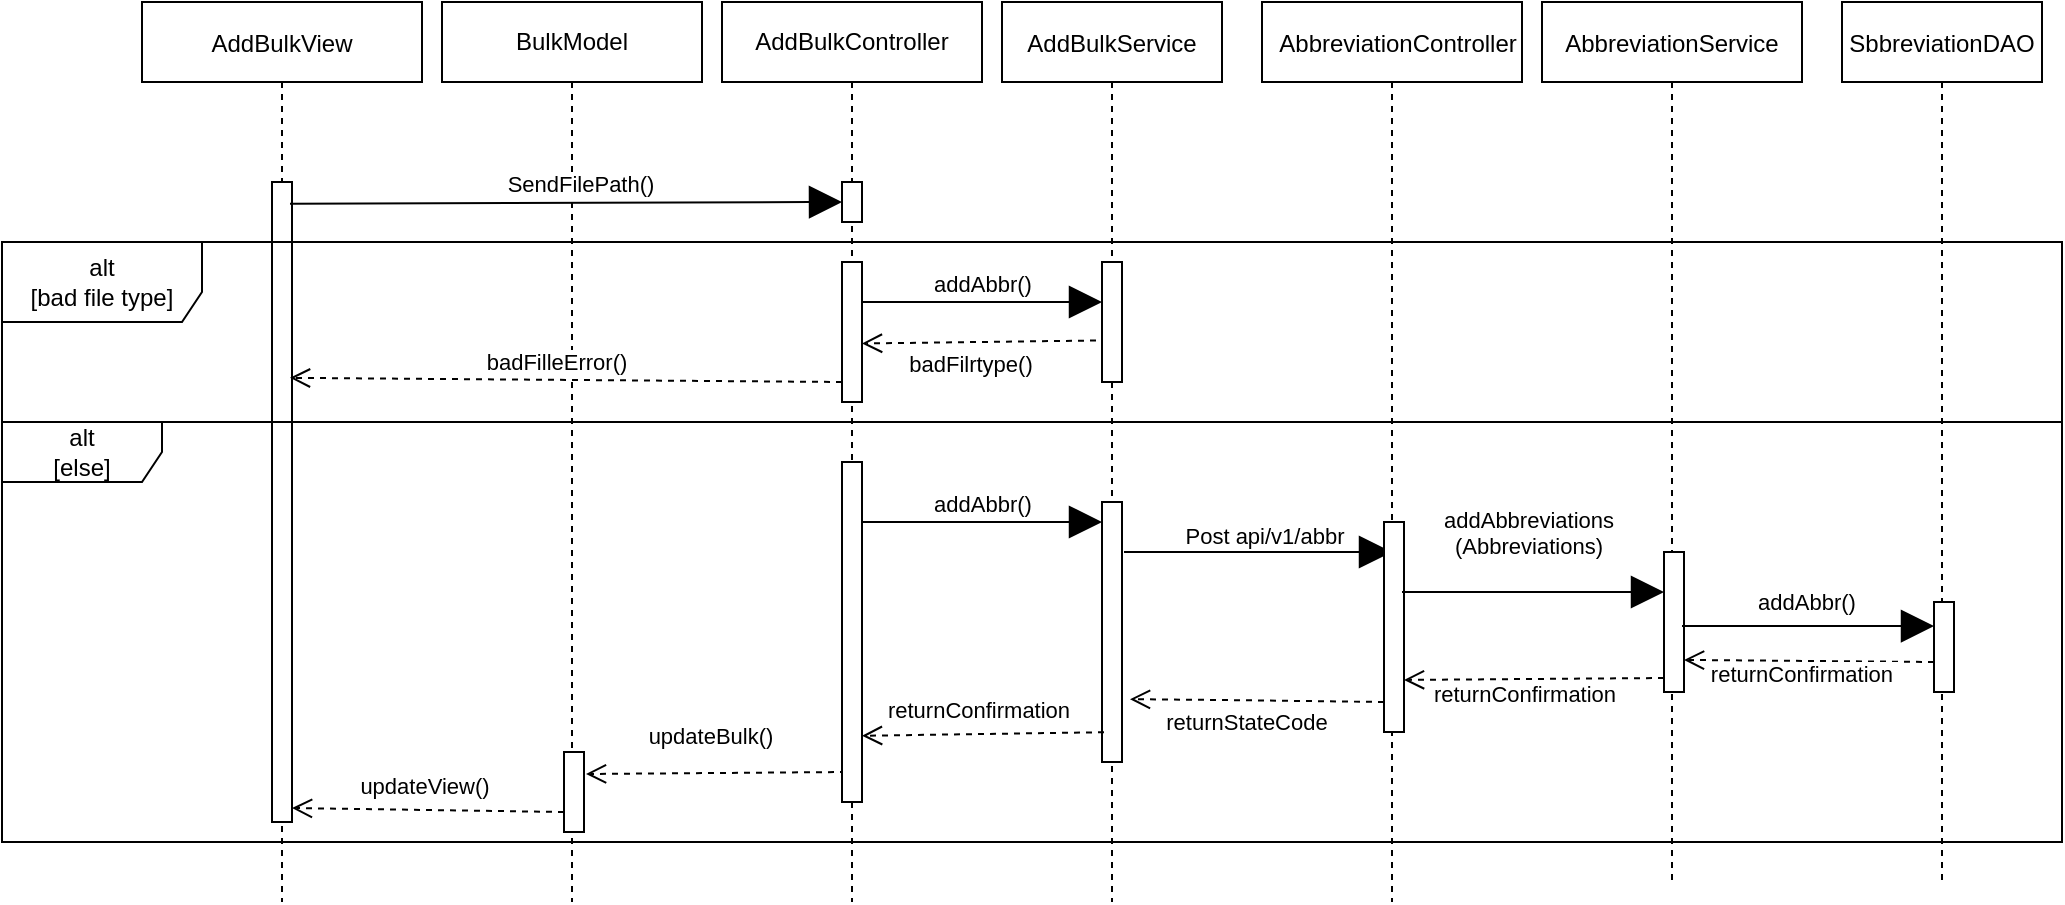 <mxfile version="15.5.0" type="github" pages="2">
  <diagram id="kgpKYQtTHZ0yAKxKKP6v" name="AD-02">
    <mxGraphModel dx="2516" dy="737" grid="1" gridSize="10" guides="1" tooltips="1" connect="1" arrows="1" fold="1" page="1" pageScale="1" pageWidth="850" pageHeight="1100" math="0" shadow="0">
      <root>
        <mxCell id="0" />
        <mxCell id="1" parent="0" />
        <mxCell id="3nuBFxr9cyL0pnOWT2aG-5" value="SbbreviationDAO" style="shape=umlLifeline;perimeter=lifelinePerimeter;container=1;collapsible=0;recursiveResize=0;rounded=0;shadow=0;strokeWidth=1;" parent="1" vertex="1">
          <mxGeometry x="870" y="80" width="100" height="440" as="geometry" />
        </mxCell>
        <mxCell id="w2Obd87ra9vNsC8N0wHf-12" value="" style="points=[];perimeter=orthogonalPerimeter;rounded=0;shadow=0;strokeWidth=1;" parent="3nuBFxr9cyL0pnOWT2aG-5" vertex="1">
          <mxGeometry x="46" y="300" width="10" height="45" as="geometry" />
        </mxCell>
        <mxCell id="w2Obd87ra9vNsC8N0wHf-26" value="returnConfirmation&amp;nbsp;" style="html=1;verticalAlign=bottom;endArrow=open;dashed=1;endSize=8;sourcePerimeterSpacing=8;targetPerimeterSpacing=8;entryX=1;entryY=0.771;entryDx=0;entryDy=0;entryPerimeter=0;exitX=0;exitY=0.9;exitDx=0;exitDy=0;exitPerimeter=0;" parent="3nuBFxr9cyL0pnOWT2aG-5" target="w2Obd87ra9vNsC8N0wHf-10" edge="1">
          <mxGeometry x="0.038" y="16" relative="1" as="geometry">
            <mxPoint x="46" y="330" as="sourcePoint" />
            <mxPoint x="-84" y="330.96" as="targetPoint" />
            <mxPoint as="offset" />
            <Array as="points" />
          </mxGeometry>
        </mxCell>
        <mxCell id="5leZiWNRobGrt0u4S8GF-1" value="AddBulkView" style="shape=umlLifeline;perimeter=lifelinePerimeter;container=1;collapsible=0;recursiveResize=0;rounded=0;shadow=0;strokeWidth=1;" parent="1" vertex="1">
          <mxGeometry x="20" y="80" width="140" height="450" as="geometry" />
        </mxCell>
        <mxCell id="5leZiWNRobGrt0u4S8GF-2" value="" style="points=[];perimeter=orthogonalPerimeter;rounded=0;shadow=0;strokeWidth=1;" parent="5leZiWNRobGrt0u4S8GF-1" vertex="1">
          <mxGeometry x="65" y="90" width="10" height="320" as="geometry" />
        </mxCell>
        <mxCell id="5leZiWNRobGrt0u4S8GF-13" value="&lt;span&gt;AddBulk&lt;/span&gt;Controller" style="shape=umlLifeline;perimeter=lifelinePerimeter;whiteSpace=wrap;html=1;container=1;collapsible=0;recursiveResize=0;outlineConnect=0;hachureGap=4;pointerEvents=0;" parent="1" vertex="1">
          <mxGeometry x="310" y="80" width="130" height="450" as="geometry" />
        </mxCell>
        <mxCell id="5leZiWNRobGrt0u4S8GF-17" value="" style="points=[];perimeter=orthogonalPerimeter;rounded=0;shadow=0;strokeWidth=1;" parent="5leZiWNRobGrt0u4S8GF-13" vertex="1">
          <mxGeometry x="60" y="130" width="10" height="70" as="geometry" />
        </mxCell>
        <mxCell id="w2Obd87ra9vNsC8N0wHf-21" value="updateBulk()" style="html=1;verticalAlign=bottom;endArrow=open;dashed=1;endSize=8;sourcePerimeterSpacing=8;targetPerimeterSpacing=8;entryX=1.1;entryY=0.275;entryDx=0;entryDy=0;entryPerimeter=0;" parent="5leZiWNRobGrt0u4S8GF-13" edge="1" target="w2Obd87ra9vNsC8N0wHf-3">
          <mxGeometry x="0.048" y="-10" relative="1" as="geometry">
            <mxPoint x="62" y="385" as="sourcePoint" />
            <mxPoint x="-64" y="385" as="targetPoint" />
            <mxPoint as="offset" />
            <Array as="points" />
          </mxGeometry>
        </mxCell>
        <mxCell id="Wd1B7DmIcScjpme-7x-U-11" value="" style="points=[];perimeter=orthogonalPerimeter;rounded=0;shadow=0;strokeWidth=1;" vertex="1" parent="5leZiWNRobGrt0u4S8GF-13">
          <mxGeometry x="60" y="90" width="10" height="20" as="geometry" />
        </mxCell>
        <mxCell id="sg-FqTh2ngklWykvnfW5-1" value="AddBulkService" style="shape=umlLifeline;perimeter=lifelinePerimeter;container=1;collapsible=0;recursiveResize=0;rounded=0;shadow=0;strokeWidth=1;" parent="1" vertex="1">
          <mxGeometry x="450" y="80" width="110" height="450" as="geometry" />
        </mxCell>
        <mxCell id="Wd1B7DmIcScjpme-7x-U-6" value="alt&lt;br&gt;[else]" style="shape=umlFrame;whiteSpace=wrap;html=1;width=80;height=30;" vertex="1" parent="sg-FqTh2ngklWykvnfW5-1">
          <mxGeometry x="-500" y="210" width="1030" height="210" as="geometry" />
        </mxCell>
        <mxCell id="sg-FqTh2ngklWykvnfW5-2" value="" style="points=[];perimeter=orthogonalPerimeter;rounded=0;shadow=0;strokeWidth=1;" parent="sg-FqTh2ngklWykvnfW5-1" vertex="1">
          <mxGeometry x="50" y="250" width="10" height="130" as="geometry" />
        </mxCell>
        <mxCell id="sg-FqTh2ngklWykvnfW5-3" value="addAbbr()" style="html=1;verticalAlign=bottom;endArrow=block;startSize=14;endSize=14;sourcePerimeterSpacing=8;targetPerimeterSpacing=8;" parent="sg-FqTh2ngklWykvnfW5-1" edge="1">
          <mxGeometry width="80" relative="1" as="geometry">
            <mxPoint x="-70" y="150" as="sourcePoint" />
            <mxPoint x="50" y="150" as="targetPoint" />
            <mxPoint as="offset" />
          </mxGeometry>
        </mxCell>
        <mxCell id="Wd1B7DmIcScjpme-7x-U-7" value="" style="points=[];perimeter=orthogonalPerimeter;rounded=0;shadow=0;strokeWidth=1;" vertex="1" parent="sg-FqTh2ngklWykvnfW5-1">
          <mxGeometry x="50" y="130" width="10" height="60" as="geometry" />
        </mxCell>
        <mxCell id="Wd1B7DmIcScjpme-7x-U-9" value="" style="points=[];perimeter=orthogonalPerimeter;rounded=0;shadow=0;strokeWidth=1;" vertex="1" parent="sg-FqTh2ngklWykvnfW5-1">
          <mxGeometry x="-80" y="230" width="10" height="170" as="geometry" />
        </mxCell>
        <mxCell id="Wd1B7DmIcScjpme-7x-U-10" value="addAbbr()" style="html=1;verticalAlign=bottom;endArrow=block;startSize=14;endSize=14;sourcePerimeterSpacing=8;targetPerimeterSpacing=8;" edge="1" parent="sg-FqTh2ngklWykvnfW5-1">
          <mxGeometry width="80" relative="1" as="geometry">
            <mxPoint x="-70" y="260" as="sourcePoint" />
            <mxPoint x="50" y="260" as="targetPoint" />
            <mxPoint as="offset" />
          </mxGeometry>
        </mxCell>
        <mxCell id="5leZiWNRobGrt0u4S8GF-33" value="Post api/v1/abbr" style="html=1;verticalAlign=bottom;endArrow=block;startSize=14;endSize=14;sourcePerimeterSpacing=8;targetPerimeterSpacing=8;" parent="1" edge="1">
          <mxGeometry x="0.038" y="-1" width="80" relative="1" as="geometry">
            <mxPoint x="511" y="355" as="sourcePoint" />
            <mxPoint x="645" y="355" as="targetPoint" />
            <mxPoint as="offset" />
          </mxGeometry>
        </mxCell>
        <mxCell id="w2Obd87ra9vNsC8N0wHf-1" value="&lt;span&gt;BulkModel&lt;/span&gt;" style="shape=umlLifeline;perimeter=lifelinePerimeter;whiteSpace=wrap;html=1;container=1;collapsible=0;recursiveResize=0;outlineConnect=0;hachureGap=4;pointerEvents=0;" parent="1" vertex="1">
          <mxGeometry x="170" y="80" width="130" height="450" as="geometry" />
        </mxCell>
        <mxCell id="w2Obd87ra9vNsC8N0wHf-3" value="" style="points=[];perimeter=orthogonalPerimeter;rounded=0;shadow=0;strokeWidth=1;" parent="w2Obd87ra9vNsC8N0wHf-1" vertex="1">
          <mxGeometry x="61" y="375" width="10" height="40" as="geometry" />
        </mxCell>
        <mxCell id="w2Obd87ra9vNsC8N0wHf-4" value="  AbbreviationController" style="shape=umlLifeline;perimeter=lifelinePerimeter;container=1;collapsible=0;recursiveResize=0;rounded=0;shadow=0;strokeWidth=1;" parent="1" vertex="1">
          <mxGeometry x="580" y="80" width="130" height="450" as="geometry" />
        </mxCell>
        <mxCell id="w2Obd87ra9vNsC8N0wHf-8" value="" style="points=[];perimeter=orthogonalPerimeter;rounded=0;shadow=0;strokeWidth=1;" parent="w2Obd87ra9vNsC8N0wHf-4" vertex="1">
          <mxGeometry x="61" y="260" width="10" height="105" as="geometry" />
        </mxCell>
        <mxCell id="w2Obd87ra9vNsC8N0wHf-6" value="AbbreviationService" style="shape=umlLifeline;perimeter=lifelinePerimeter;container=1;collapsible=0;recursiveResize=0;rounded=0;shadow=0;strokeWidth=1;" parent="1" vertex="1">
          <mxGeometry x="720" y="80" width="130" height="440" as="geometry" />
        </mxCell>
        <mxCell id="w2Obd87ra9vNsC8N0wHf-9" value="addAbbreviations&lt;br&gt;(Abbreviations)" style="html=1;verticalAlign=bottom;endArrow=block;startSize=14;endSize=14;sourcePerimeterSpacing=8;targetPerimeterSpacing=8;exitX=1.1;exitY=0.383;exitDx=0;exitDy=0;exitPerimeter=0;" parent="w2Obd87ra9vNsC8N0wHf-6" edge="1">
          <mxGeometry x="-0.045" y="14" width="80" relative="1" as="geometry">
            <mxPoint x="-70" y="295" as="sourcePoint" />
            <mxPoint x="61" y="295" as="targetPoint" />
            <mxPoint as="offset" />
          </mxGeometry>
        </mxCell>
        <mxCell id="w2Obd87ra9vNsC8N0wHf-10" value="" style="points=[];perimeter=orthogonalPerimeter;rounded=0;shadow=0;strokeWidth=1;" parent="w2Obd87ra9vNsC8N0wHf-6" vertex="1">
          <mxGeometry x="61" y="275" width="10" height="70" as="geometry" />
        </mxCell>
        <mxCell id="w2Obd87ra9vNsC8N0wHf-15" value="" style="html=1;verticalAlign=bottom;endArrow=block;startSize=14;endSize=14;sourcePerimeterSpacing=8;targetPerimeterSpacing=8;exitX=0.9;exitY=0.529;exitDx=0;exitDy=0;exitPerimeter=0;entryX=0;entryY=0.267;entryDx=0;entryDy=0;entryPerimeter=0;" parent="1" source="w2Obd87ra9vNsC8N0wHf-10" target="w2Obd87ra9vNsC8N0wHf-12" edge="1">
          <mxGeometry x="-0.045" y="14" width="80" relative="1" as="geometry">
            <mxPoint x="771" y="405" as="sourcePoint" />
            <mxPoint x="917" y="395" as="targetPoint" />
            <mxPoint as="offset" />
            <Array as="points" />
          </mxGeometry>
        </mxCell>
        <mxCell id="w2Obd87ra9vNsC8N0wHf-17" value="addAbbr()" style="edgeLabel;html=1;align=center;verticalAlign=middle;resizable=0;points=[];" parent="w2Obd87ra9vNsC8N0wHf-15" vertex="1" connectable="0">
          <mxGeometry x="-0.058" y="-1" relative="1" as="geometry">
            <mxPoint x="2" y="-13" as="offset" />
          </mxGeometry>
        </mxCell>
        <mxCell id="w2Obd87ra9vNsC8N0wHf-22" value="returnConfirmation" style="html=1;verticalAlign=bottom;endArrow=open;dashed=1;endSize=8;sourcePerimeterSpacing=8;targetPerimeterSpacing=8;entryX=1;entryY=0.752;entryDx=0;entryDy=0;entryPerimeter=0;exitX=0;exitY=0.9;exitDx=0;exitDy=0;exitPerimeter=0;" parent="1" source="w2Obd87ra9vNsC8N0wHf-10" target="w2Obd87ra9vNsC8N0wHf-8" edge="1">
          <mxGeometry x="0.079" y="16" relative="1" as="geometry">
            <mxPoint x="775" y="405" as="sourcePoint" />
            <mxPoint x="661" y="405" as="targetPoint" />
            <mxPoint as="offset" />
            <Array as="points" />
          </mxGeometry>
        </mxCell>
        <mxCell id="5leZiWNRobGrt0u4S8GF-24" value="updateView()" style="html=1;verticalAlign=bottom;endArrow=open;dashed=1;endSize=8;sourcePerimeterSpacing=8;targetPerimeterSpacing=8;entryX=0.9;entryY=0.912;entryDx=0;entryDy=0;entryPerimeter=0;exitX=0;exitY=0.75;exitDx=0;exitDy=0;exitPerimeter=0;" parent="1" edge="1" source="w2Obd87ra9vNsC8N0wHf-3">
          <mxGeometry x="0.029" y="-3" relative="1" as="geometry">
            <mxPoint x="236" y="485" as="sourcePoint" />
            <mxPoint x="95" y="483" as="targetPoint" />
            <mxPoint as="offset" />
          </mxGeometry>
        </mxCell>
        <mxCell id="w2Obd87ra9vNsC8N0wHf-23" value="returnStateCode" style="html=1;verticalAlign=bottom;endArrow=open;dashed=1;endSize=8;sourcePerimeterSpacing=8;targetPerimeterSpacing=8;entryX=1.3;entryY=0.88;entryDx=0;entryDy=0;entryPerimeter=0;" parent="1" edge="1">
          <mxGeometry x="0.075" y="20" relative="1" as="geometry">
            <mxPoint x="641" y="430" as="sourcePoint" />
            <mxPoint x="514" y="428.6" as="targetPoint" />
            <mxPoint as="offset" />
            <Array as="points">
              <mxPoint x="561" y="429" />
            </Array>
          </mxGeometry>
        </mxCell>
        <mxCell id="Wd1B7DmIcScjpme-7x-U-2" value="badFilrtype()" style="html=1;verticalAlign=bottom;endArrow=open;dashed=1;endSize=8;sourcePerimeterSpacing=8;targetPerimeterSpacing=8;" edge="1" parent="1">
          <mxGeometry x="0.075" y="20" relative="1" as="geometry">
            <mxPoint x="497" y="249.25" as="sourcePoint" />
            <mxPoint x="380" y="250.75" as="targetPoint" />
            <mxPoint as="offset" />
            <Array as="points" />
          </mxGeometry>
        </mxCell>
        <mxCell id="Wd1B7DmIcScjpme-7x-U-3" value="badFilleError()" style="html=1;verticalAlign=bottom;endArrow=open;dashed=1;endSize=8;sourcePerimeterSpacing=8;targetPerimeterSpacing=8;entryX=0.9;entryY=0.306;entryDx=0;entryDy=0;entryPerimeter=0;" edge="1" parent="1" target="5leZiWNRobGrt0u4S8GF-2">
          <mxGeometry x="0.038" relative="1" as="geometry">
            <mxPoint x="370" y="270" as="sourcePoint" />
            <mxPoint x="100" y="270" as="targetPoint" />
            <mxPoint as="offset" />
            <Array as="points" />
          </mxGeometry>
        </mxCell>
        <mxCell id="5leZiWNRobGrt0u4S8GF-18" value="SendFilePath()" style="html=1;verticalAlign=bottom;endArrow=block;startSize=14;endSize=14;sourcePerimeterSpacing=8;targetPerimeterSpacing=8;exitX=0.9;exitY=0.034;exitDx=0;exitDy=0;exitPerimeter=0;" parent="1" edge="1" source="5leZiWNRobGrt0u4S8GF-2">
          <mxGeometry x="0.049" width="80" relative="1" as="geometry">
            <mxPoint x="100" y="184" as="sourcePoint" />
            <mxPoint x="370" y="180" as="targetPoint" />
            <mxPoint as="offset" />
            <Array as="points" />
          </mxGeometry>
        </mxCell>
        <mxCell id="w2Obd87ra9vNsC8N0wHf-18" value="returnConfirmation" style="html=1;verticalAlign=bottom;endArrow=open;dashed=1;endSize=8;sourcePerimeterSpacing=8;targetPerimeterSpacing=8;exitX=0;exitY=0.955;exitDx=0;exitDy=0;exitPerimeter=0;entryX=0.9;entryY=0.873;entryDx=0;entryDy=0;entryPerimeter=0;" parent="1" edge="1">
          <mxGeometry x="0.029" y="-3" relative="1" as="geometry">
            <mxPoint x="501" y="445.1" as="sourcePoint" />
            <mxPoint x="380" y="446.9" as="targetPoint" />
            <mxPoint as="offset" />
            <Array as="points" />
          </mxGeometry>
        </mxCell>
        <mxCell id="Wd1B7DmIcScjpme-7x-U-1" value="alt&lt;br&gt;[bad file type]" style="shape=umlFrame;whiteSpace=wrap;html=1;width=100;height=40;" vertex="1" parent="1">
          <mxGeometry x="-50" y="200" width="1030" height="90" as="geometry" />
        </mxCell>
      </root>
    </mxGraphModel>
  </diagram>
  <diagram id="VqNsg9B8OKl3M2lAyEsv" name="uc02">
    <mxGraphModel dx="721" dy="736" grid="1" gridSize="10" guides="1" tooltips="1" connect="1" arrows="1" fold="1" page="1" pageScale="1" pageWidth="827" pageHeight="1169" math="0" shadow="0">
      <root>
        <mxCell id="Gp7CoCjLf46ZYaBjMMRo-0" />
        <mxCell id="Gp7CoCjLf46ZYaBjMMRo-1" parent="Gp7CoCjLf46ZYaBjMMRo-0" />
        <mxCell id="8T_5TglxI-sNDdKlGXf8-0" value="User" style="swimlane;" parent="Gp7CoCjLf46ZYaBjMMRo-1" vertex="1">
          <mxGeometry x="90" y="120" width="310" height="600" as="geometry" />
        </mxCell>
        <mxCell id="8T_5TglxI-sNDdKlGXf8-2" value="" style="ellipse;html=1;shape=startState;fillColor=#000000;strokeColor=#ff0000;" parent="8T_5TglxI-sNDdKlGXf8-0" vertex="1">
          <mxGeometry x="165" y="50" width="30" height="30" as="geometry" />
        </mxCell>
        <mxCell id="8T_5TglxI-sNDdKlGXf8-7" value="" style="edgeStyle=orthogonalEdgeStyle;rounded=0;orthogonalLoop=1;jettySize=auto;html=1;" parent="8T_5TglxI-sNDdKlGXf8-0" source="8T_5TglxI-sNDdKlGXf8-5" target="8T_5TglxI-sNDdKlGXf8-6" edge="1">
          <mxGeometry relative="1" as="geometry" />
        </mxCell>
        <mxCell id="8T_5TglxI-sNDdKlGXf8-5" value="Gebruiker wilt bulk toevoegen" style="rounded=0;whiteSpace=wrap;html=1;" parent="8T_5TglxI-sNDdKlGXf8-0" vertex="1">
          <mxGeometry x="120" y="140" width="120" height="60" as="geometry" />
        </mxCell>
        <mxCell id="8T_5TglxI-sNDdKlGXf8-9" value="" style="edgeStyle=orthogonalEdgeStyle;rounded=0;orthogonalLoop=1;jettySize=auto;html=1;" parent="8T_5TglxI-sNDdKlGXf8-0" source="8T_5TglxI-sNDdKlGXf8-6" target="8T_5TglxI-sNDdKlGXf8-8" edge="1">
          <mxGeometry relative="1" as="geometry" />
        </mxCell>
        <mxCell id="8T_5TglxI-sNDdKlGXf8-6" value="Bestand kiezen" style="whiteSpace=wrap;html=1;rounded=0;" parent="8T_5TglxI-sNDdKlGXf8-0" vertex="1">
          <mxGeometry x="120" y="240" width="120" height="60" as="geometry" />
        </mxCell>
        <mxCell id="8T_5TglxI-sNDdKlGXf8-8" value="Bestand stueren" style="whiteSpace=wrap;html=1;rounded=0;" parent="8T_5TglxI-sNDdKlGXf8-0" vertex="1">
          <mxGeometry x="120" y="350" width="120" height="60" as="geometry" />
        </mxCell>
        <mxCell id="8T_5TglxI-sNDdKlGXf8-19" value="Toon bestand toeogevoegd" style="whiteSpace=wrap;html=1;rounded=0;" parent="8T_5TglxI-sNDdKlGXf8-0" vertex="1">
          <mxGeometry x="120" y="453.75" width="120" height="60" as="geometry" />
        </mxCell>
        <mxCell id="8T_5TglxI-sNDdKlGXf8-23" value="" style="ellipse;html=1;shape=endState;fillColor=#000000;strokeColor=#ff0000;" parent="8T_5TglxI-sNDdKlGXf8-0" vertex="1">
          <mxGeometry x="165" y="560" width="30" height="30" as="geometry" />
        </mxCell>
        <mxCell id="8T_5TglxI-sNDdKlGXf8-25" style="edgeStyle=orthogonalEdgeStyle;rounded=0;orthogonalLoop=1;jettySize=auto;html=1;exitX=0.5;exitY=1;exitDx=0;exitDy=0;" parent="8T_5TglxI-sNDdKlGXf8-0" source="8T_5TglxI-sNDdKlGXf8-19" target="8T_5TglxI-sNDdKlGXf8-23" edge="1">
          <mxGeometry relative="1" as="geometry" />
        </mxCell>
        <mxCell id="8T_5TglxI-sNDdKlGXf8-4" value="" style="endArrow=open;endFill=1;endSize=12;html=1;rounded=0;edgeStyle=orthogonalEdgeStyle;exitX=0.5;exitY=1;exitDx=0;exitDy=0;entryX=0.5;entryY=0;entryDx=0;entryDy=0;" parent="8T_5TglxI-sNDdKlGXf8-0" source="8T_5TglxI-sNDdKlGXf8-2" target="8T_5TglxI-sNDdKlGXf8-5" edge="1">
          <mxGeometry width="160" relative="1" as="geometry">
            <mxPoint x="230" y="320" as="sourcePoint" />
            <mxPoint x="130" y="140" as="targetPoint" />
          </mxGeometry>
        </mxCell>
        <mxCell id="8T_5TglxI-sNDdKlGXf8-1" value="System" style="swimlane;" parent="Gp7CoCjLf46ZYaBjMMRo-1" vertex="1">
          <mxGeometry x="400" y="120" width="330" height="600" as="geometry" />
        </mxCell>
        <mxCell id="8T_5TglxI-sNDdKlGXf8-13" value="" style="edgeStyle=orthogonalEdgeStyle;rounded=0;orthogonalLoop=1;jettySize=auto;html=1;" parent="8T_5TglxI-sNDdKlGXf8-1" source="8T_5TglxI-sNDdKlGXf8-10" target="8T_5TglxI-sNDdKlGXf8-12" edge="1">
          <mxGeometry relative="1" as="geometry" />
        </mxCell>
        <mxCell id="8T_5TglxI-sNDdKlGXf8-10" value="Bestand controleren" style="whiteSpace=wrap;html=1;rounded=0;" parent="8T_5TglxI-sNDdKlGXf8-1" vertex="1">
          <mxGeometry x="20" y="350" width="120" height="60" as="geometry" />
        </mxCell>
        <mxCell id="8T_5TglxI-sNDdKlGXf8-17" value="" style="edgeStyle=orthogonalEdgeStyle;rounded=0;orthogonalLoop=1;jettySize=auto;html=1;" parent="8T_5TglxI-sNDdKlGXf8-1" source="8T_5TglxI-sNDdKlGXf8-12" target="8T_5TglxI-sNDdKlGXf8-16" edge="1">
          <mxGeometry relative="1" as="geometry" />
        </mxCell>
        <mxCell id="8T_5TglxI-sNDdKlGXf8-12" value="" style="rhombus;whiteSpace=wrap;html=1;rounded=0;" parent="8T_5TglxI-sNDdKlGXf8-1" vertex="1">
          <mxGeometry x="210" y="355" width="40" height="50" as="geometry" />
        </mxCell>
        <mxCell id="8T_5TglxI-sNDdKlGXf8-16" value="Afkortingen toevoegen aan de DB" style="whiteSpace=wrap;html=1;rounded=0;" parent="8T_5TglxI-sNDdKlGXf8-1" vertex="1">
          <mxGeometry x="165" y="450" width="130" height="67.5" as="geometry" />
        </mxCell>
        <mxCell id="8T_5TglxI-sNDdKlGXf8-11" value="" style="edgeStyle=orthogonalEdgeStyle;rounded=0;orthogonalLoop=1;jettySize=auto;html=1;" parent="Gp7CoCjLf46ZYaBjMMRo-1" source="8T_5TglxI-sNDdKlGXf8-8" target="8T_5TglxI-sNDdKlGXf8-10" edge="1">
          <mxGeometry relative="1" as="geometry" />
        </mxCell>
        <mxCell id="8T_5TglxI-sNDdKlGXf8-21" style="edgeStyle=orthogonalEdgeStyle;rounded=0;orthogonalLoop=1;jettySize=auto;html=1;exitX=0.5;exitY=0;exitDx=0;exitDy=0;entryX=1;entryY=0.5;entryDx=0;entryDy=0;" parent="Gp7CoCjLf46ZYaBjMMRo-1" source="8T_5TglxI-sNDdKlGXf8-12" target="8T_5TglxI-sNDdKlGXf8-6" edge="1">
          <mxGeometry relative="1" as="geometry" />
        </mxCell>
        <mxCell id="8T_5TglxI-sNDdKlGXf8-22" value="Slecht formaat" style="edgeLabel;html=1;align=center;verticalAlign=middle;resizable=0;points=[];" parent="8T_5TglxI-sNDdKlGXf8-21" vertex="1" connectable="0">
          <mxGeometry x="-0.731" y="-5" relative="1" as="geometry">
            <mxPoint as="offset" />
          </mxGeometry>
        </mxCell>
        <mxCell id="8T_5TglxI-sNDdKlGXf8-20" value="" style="edgeStyle=orthogonalEdgeStyle;rounded=0;orthogonalLoop=1;jettySize=auto;html=1;" parent="Gp7CoCjLf46ZYaBjMMRo-1" source="8T_5TglxI-sNDdKlGXf8-16" target="8T_5TglxI-sNDdKlGXf8-19" edge="1">
          <mxGeometry relative="1" as="geometry" />
        </mxCell>
      </root>
    </mxGraphModel>
  </diagram>
</mxfile>
